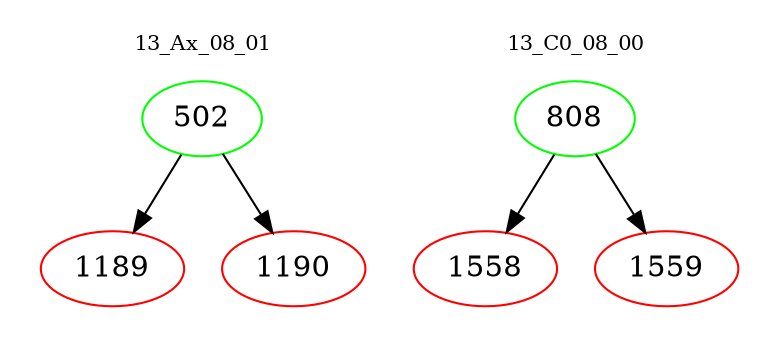 digraph{
subgraph cluster_0 {
color = white
label = "13_Ax_08_01";
fontsize=10;
T0_502 [label="502", color="green"]
T0_502 -> T0_1189 [color="black"]
T0_1189 [label="1189", color="red"]
T0_502 -> T0_1190 [color="black"]
T0_1190 [label="1190", color="red"]
}
subgraph cluster_1 {
color = white
label = "13_C0_08_00";
fontsize=10;
T1_808 [label="808", color="green"]
T1_808 -> T1_1558 [color="black"]
T1_1558 [label="1558", color="red"]
T1_808 -> T1_1559 [color="black"]
T1_1559 [label="1559", color="red"]
}
}
